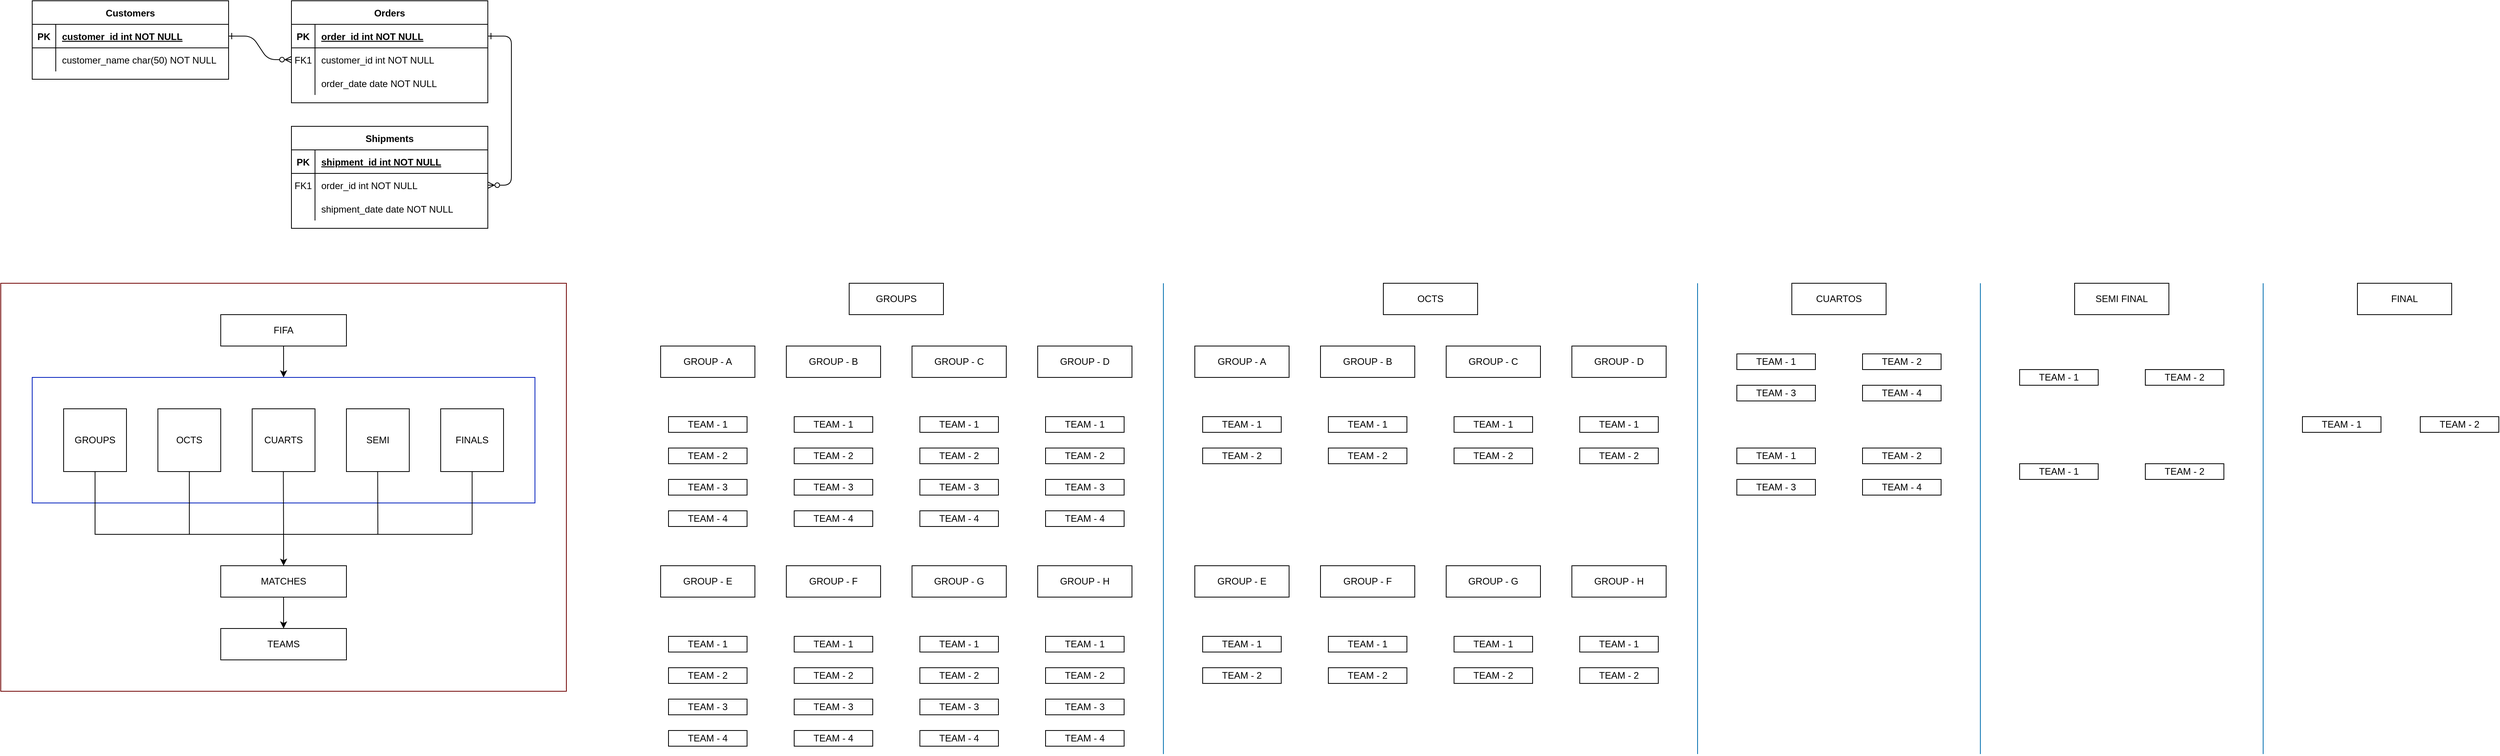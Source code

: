 <mxfile version="24.5.3" type="device">
  <diagram id="R2lEEEUBdFMjLlhIrx00" name="Page-1">
    <mxGraphModel dx="1434" dy="894" grid="1" gridSize="10" guides="1" tooltips="1" connect="1" arrows="1" fold="1" page="1" pageScale="1" pageWidth="850" pageHeight="1100" math="0" shadow="0" extFonts="Permanent Marker^https://fonts.googleapis.com/css?family=Permanent+Marker">
      <root>
        <mxCell id="0" />
        <mxCell id="1" parent="0" />
        <mxCell id="mEq1ykvfAQatLkF0cYc7-37" value="" style="rounded=0;whiteSpace=wrap;html=1;fillColor=none;fontColor=#ffffff;strokeColor=#6F0000;" parent="1" vertex="1">
          <mxGeometry x="80" y="480" width="720" height="520" as="geometry" />
        </mxCell>
        <mxCell id="C-vyLk0tnHw3VtMMgP7b-1" value="" style="edgeStyle=entityRelationEdgeStyle;endArrow=ERzeroToMany;startArrow=ERone;endFill=1;startFill=0;" parent="1" source="C-vyLk0tnHw3VtMMgP7b-24" target="C-vyLk0tnHw3VtMMgP7b-6" edge="1">
          <mxGeometry width="100" height="100" relative="1" as="geometry">
            <mxPoint x="340" y="720" as="sourcePoint" />
            <mxPoint x="440" y="620" as="targetPoint" />
          </mxGeometry>
        </mxCell>
        <mxCell id="C-vyLk0tnHw3VtMMgP7b-12" value="" style="edgeStyle=entityRelationEdgeStyle;endArrow=ERzeroToMany;startArrow=ERone;endFill=1;startFill=0;" parent="1" source="C-vyLk0tnHw3VtMMgP7b-3" target="C-vyLk0tnHw3VtMMgP7b-17" edge="1">
          <mxGeometry width="100" height="100" relative="1" as="geometry">
            <mxPoint x="400" y="180" as="sourcePoint" />
            <mxPoint x="460" y="205" as="targetPoint" />
          </mxGeometry>
        </mxCell>
        <mxCell id="C-vyLk0tnHw3VtMMgP7b-2" value="Orders" style="shape=table;startSize=30;container=1;collapsible=1;childLayout=tableLayout;fixedRows=1;rowLines=0;fontStyle=1;align=center;resizeLast=1;" parent="1" vertex="1">
          <mxGeometry x="450" y="120" width="250" height="130" as="geometry" />
        </mxCell>
        <mxCell id="C-vyLk0tnHw3VtMMgP7b-3" value="" style="shape=partialRectangle;collapsible=0;dropTarget=0;pointerEvents=0;fillColor=none;points=[[0,0.5],[1,0.5]];portConstraint=eastwest;top=0;left=0;right=0;bottom=1;" parent="C-vyLk0tnHw3VtMMgP7b-2" vertex="1">
          <mxGeometry y="30" width="250" height="30" as="geometry" />
        </mxCell>
        <mxCell id="C-vyLk0tnHw3VtMMgP7b-4" value="PK" style="shape=partialRectangle;overflow=hidden;connectable=0;fillColor=none;top=0;left=0;bottom=0;right=0;fontStyle=1;" parent="C-vyLk0tnHw3VtMMgP7b-3" vertex="1">
          <mxGeometry width="30" height="30" as="geometry" />
        </mxCell>
        <mxCell id="C-vyLk0tnHw3VtMMgP7b-5" value="order_id int NOT NULL " style="shape=partialRectangle;overflow=hidden;connectable=0;fillColor=none;top=0;left=0;bottom=0;right=0;align=left;spacingLeft=6;fontStyle=5;" parent="C-vyLk0tnHw3VtMMgP7b-3" vertex="1">
          <mxGeometry x="30" width="220" height="30" as="geometry" />
        </mxCell>
        <mxCell id="C-vyLk0tnHw3VtMMgP7b-6" value="" style="shape=partialRectangle;collapsible=0;dropTarget=0;pointerEvents=0;fillColor=none;points=[[0,0.5],[1,0.5]];portConstraint=eastwest;top=0;left=0;right=0;bottom=0;" parent="C-vyLk0tnHw3VtMMgP7b-2" vertex="1">
          <mxGeometry y="60" width="250" height="30" as="geometry" />
        </mxCell>
        <mxCell id="C-vyLk0tnHw3VtMMgP7b-7" value="FK1" style="shape=partialRectangle;overflow=hidden;connectable=0;fillColor=none;top=0;left=0;bottom=0;right=0;" parent="C-vyLk0tnHw3VtMMgP7b-6" vertex="1">
          <mxGeometry width="30" height="30" as="geometry" />
        </mxCell>
        <mxCell id="C-vyLk0tnHw3VtMMgP7b-8" value="customer_id int NOT NULL" style="shape=partialRectangle;overflow=hidden;connectable=0;fillColor=none;top=0;left=0;bottom=0;right=0;align=left;spacingLeft=6;" parent="C-vyLk0tnHw3VtMMgP7b-6" vertex="1">
          <mxGeometry x="30" width="220" height="30" as="geometry" />
        </mxCell>
        <mxCell id="C-vyLk0tnHw3VtMMgP7b-9" value="" style="shape=partialRectangle;collapsible=0;dropTarget=0;pointerEvents=0;fillColor=none;points=[[0,0.5],[1,0.5]];portConstraint=eastwest;top=0;left=0;right=0;bottom=0;" parent="C-vyLk0tnHw3VtMMgP7b-2" vertex="1">
          <mxGeometry y="90" width="250" height="30" as="geometry" />
        </mxCell>
        <mxCell id="C-vyLk0tnHw3VtMMgP7b-10" value="" style="shape=partialRectangle;overflow=hidden;connectable=0;fillColor=none;top=0;left=0;bottom=0;right=0;" parent="C-vyLk0tnHw3VtMMgP7b-9" vertex="1">
          <mxGeometry width="30" height="30" as="geometry" />
        </mxCell>
        <mxCell id="C-vyLk0tnHw3VtMMgP7b-11" value="order_date date NOT NULL" style="shape=partialRectangle;overflow=hidden;connectable=0;fillColor=none;top=0;left=0;bottom=0;right=0;align=left;spacingLeft=6;" parent="C-vyLk0tnHw3VtMMgP7b-9" vertex="1">
          <mxGeometry x="30" width="220" height="30" as="geometry" />
        </mxCell>
        <mxCell id="C-vyLk0tnHw3VtMMgP7b-13" value="Shipments" style="shape=table;startSize=30;container=1;collapsible=1;childLayout=tableLayout;fixedRows=1;rowLines=0;fontStyle=1;align=center;resizeLast=1;" parent="1" vertex="1">
          <mxGeometry x="450" y="280" width="250" height="130" as="geometry" />
        </mxCell>
        <mxCell id="C-vyLk0tnHw3VtMMgP7b-14" value="" style="shape=partialRectangle;collapsible=0;dropTarget=0;pointerEvents=0;fillColor=none;points=[[0,0.5],[1,0.5]];portConstraint=eastwest;top=0;left=0;right=0;bottom=1;" parent="C-vyLk0tnHw3VtMMgP7b-13" vertex="1">
          <mxGeometry y="30" width="250" height="30" as="geometry" />
        </mxCell>
        <mxCell id="C-vyLk0tnHw3VtMMgP7b-15" value="PK" style="shape=partialRectangle;overflow=hidden;connectable=0;fillColor=none;top=0;left=0;bottom=0;right=0;fontStyle=1;" parent="C-vyLk0tnHw3VtMMgP7b-14" vertex="1">
          <mxGeometry width="30" height="30" as="geometry" />
        </mxCell>
        <mxCell id="C-vyLk0tnHw3VtMMgP7b-16" value="shipment_id int NOT NULL " style="shape=partialRectangle;overflow=hidden;connectable=0;fillColor=none;top=0;left=0;bottom=0;right=0;align=left;spacingLeft=6;fontStyle=5;" parent="C-vyLk0tnHw3VtMMgP7b-14" vertex="1">
          <mxGeometry x="30" width="220" height="30" as="geometry" />
        </mxCell>
        <mxCell id="C-vyLk0tnHw3VtMMgP7b-17" value="" style="shape=partialRectangle;collapsible=0;dropTarget=0;pointerEvents=0;fillColor=none;points=[[0,0.5],[1,0.5]];portConstraint=eastwest;top=0;left=0;right=0;bottom=0;" parent="C-vyLk0tnHw3VtMMgP7b-13" vertex="1">
          <mxGeometry y="60" width="250" height="30" as="geometry" />
        </mxCell>
        <mxCell id="C-vyLk0tnHw3VtMMgP7b-18" value="FK1" style="shape=partialRectangle;overflow=hidden;connectable=0;fillColor=none;top=0;left=0;bottom=0;right=0;" parent="C-vyLk0tnHw3VtMMgP7b-17" vertex="1">
          <mxGeometry width="30" height="30" as="geometry" />
        </mxCell>
        <mxCell id="C-vyLk0tnHw3VtMMgP7b-19" value="order_id int NOT NULL" style="shape=partialRectangle;overflow=hidden;connectable=0;fillColor=none;top=0;left=0;bottom=0;right=0;align=left;spacingLeft=6;" parent="C-vyLk0tnHw3VtMMgP7b-17" vertex="1">
          <mxGeometry x="30" width="220" height="30" as="geometry" />
        </mxCell>
        <mxCell id="C-vyLk0tnHw3VtMMgP7b-20" value="" style="shape=partialRectangle;collapsible=0;dropTarget=0;pointerEvents=0;fillColor=none;points=[[0,0.5],[1,0.5]];portConstraint=eastwest;top=0;left=0;right=0;bottom=0;" parent="C-vyLk0tnHw3VtMMgP7b-13" vertex="1">
          <mxGeometry y="90" width="250" height="30" as="geometry" />
        </mxCell>
        <mxCell id="C-vyLk0tnHw3VtMMgP7b-21" value="" style="shape=partialRectangle;overflow=hidden;connectable=0;fillColor=none;top=0;left=0;bottom=0;right=0;" parent="C-vyLk0tnHw3VtMMgP7b-20" vertex="1">
          <mxGeometry width="30" height="30" as="geometry" />
        </mxCell>
        <mxCell id="C-vyLk0tnHw3VtMMgP7b-22" value="shipment_date date NOT NULL" style="shape=partialRectangle;overflow=hidden;connectable=0;fillColor=none;top=0;left=0;bottom=0;right=0;align=left;spacingLeft=6;" parent="C-vyLk0tnHw3VtMMgP7b-20" vertex="1">
          <mxGeometry x="30" width="220" height="30" as="geometry" />
        </mxCell>
        <mxCell id="C-vyLk0tnHw3VtMMgP7b-23" value="Customers" style="shape=table;startSize=30;container=1;collapsible=1;childLayout=tableLayout;fixedRows=1;rowLines=0;fontStyle=1;align=center;resizeLast=1;" parent="1" vertex="1">
          <mxGeometry x="120" y="120" width="250" height="100" as="geometry" />
        </mxCell>
        <mxCell id="C-vyLk0tnHw3VtMMgP7b-24" value="" style="shape=partialRectangle;collapsible=0;dropTarget=0;pointerEvents=0;fillColor=none;points=[[0,0.5],[1,0.5]];portConstraint=eastwest;top=0;left=0;right=0;bottom=1;" parent="C-vyLk0tnHw3VtMMgP7b-23" vertex="1">
          <mxGeometry y="30" width="250" height="30" as="geometry" />
        </mxCell>
        <mxCell id="C-vyLk0tnHw3VtMMgP7b-25" value="PK" style="shape=partialRectangle;overflow=hidden;connectable=0;fillColor=none;top=0;left=0;bottom=0;right=0;fontStyle=1;" parent="C-vyLk0tnHw3VtMMgP7b-24" vertex="1">
          <mxGeometry width="30" height="30" as="geometry" />
        </mxCell>
        <mxCell id="C-vyLk0tnHw3VtMMgP7b-26" value="customer_id int NOT NULL " style="shape=partialRectangle;overflow=hidden;connectable=0;fillColor=none;top=0;left=0;bottom=0;right=0;align=left;spacingLeft=6;fontStyle=5;" parent="C-vyLk0tnHw3VtMMgP7b-24" vertex="1">
          <mxGeometry x="30" width="220" height="30" as="geometry" />
        </mxCell>
        <mxCell id="C-vyLk0tnHw3VtMMgP7b-27" value="" style="shape=partialRectangle;collapsible=0;dropTarget=0;pointerEvents=0;fillColor=none;points=[[0,0.5],[1,0.5]];portConstraint=eastwest;top=0;left=0;right=0;bottom=0;" parent="C-vyLk0tnHw3VtMMgP7b-23" vertex="1">
          <mxGeometry y="60" width="250" height="30" as="geometry" />
        </mxCell>
        <mxCell id="C-vyLk0tnHw3VtMMgP7b-28" value="" style="shape=partialRectangle;overflow=hidden;connectable=0;fillColor=none;top=0;left=0;bottom=0;right=0;" parent="C-vyLk0tnHw3VtMMgP7b-27" vertex="1">
          <mxGeometry width="30" height="30" as="geometry" />
        </mxCell>
        <mxCell id="C-vyLk0tnHw3VtMMgP7b-29" value="customer_name char(50) NOT NULL" style="shape=partialRectangle;overflow=hidden;connectable=0;fillColor=none;top=0;left=0;bottom=0;right=0;align=left;spacingLeft=6;" parent="C-vyLk0tnHw3VtMMgP7b-27" vertex="1">
          <mxGeometry x="30" width="220" height="30" as="geometry" />
        </mxCell>
        <mxCell id="mEq1ykvfAQatLkF0cYc7-24" style="edgeStyle=orthogonalEdgeStyle;rounded=0;orthogonalLoop=1;jettySize=auto;html=1;exitX=0.5;exitY=1;exitDx=0;exitDy=0;entryX=0.5;entryY=0;entryDx=0;entryDy=0;" parent="1" source="mEq1ykvfAQatLkF0cYc7-1" target="mEq1ykvfAQatLkF0cYc7-2" edge="1">
          <mxGeometry relative="1" as="geometry" />
        </mxCell>
        <mxCell id="mEq1ykvfAQatLkF0cYc7-1" value="FIFA" style="rounded=0;whiteSpace=wrap;html=1;" parent="1" vertex="1">
          <mxGeometry x="360" y="520" width="160" height="40" as="geometry" />
        </mxCell>
        <mxCell id="mEq1ykvfAQatLkF0cYc7-2" value="" style="rounded=0;whiteSpace=wrap;html=1;fillColor=none;fontColor=#ffffff;strokeColor=#001DBC;" parent="1" vertex="1">
          <mxGeometry x="120" y="600" width="640" height="160" as="geometry" />
        </mxCell>
        <mxCell id="mEq1ykvfAQatLkF0cYc7-11" style="edgeStyle=orthogonalEdgeStyle;rounded=0;orthogonalLoop=1;jettySize=auto;html=1;exitX=0.5;exitY=1;exitDx=0;exitDy=0;" parent="1" source="mEq1ykvfAQatLkF0cYc7-3" edge="1">
          <mxGeometry relative="1" as="geometry">
            <mxPoint x="440" y="840" as="targetPoint" />
            <Array as="points">
              <mxPoint x="200" y="800" />
              <mxPoint x="440" y="800" />
            </Array>
          </mxGeometry>
        </mxCell>
        <mxCell id="mEq1ykvfAQatLkF0cYc7-3" value="GROUPS" style="whiteSpace=wrap;html=1;aspect=fixed;" parent="1" vertex="1">
          <mxGeometry x="160" y="640" width="80" height="80" as="geometry" />
        </mxCell>
        <mxCell id="mEq1ykvfAQatLkF0cYc7-6" value="OCTS" style="whiteSpace=wrap;html=1;aspect=fixed;" parent="1" vertex="1">
          <mxGeometry x="280" y="640" width="80" height="80" as="geometry" />
        </mxCell>
        <mxCell id="mEq1ykvfAQatLkF0cYc7-7" value="CUARTS" style="whiteSpace=wrap;html=1;aspect=fixed;" parent="1" vertex="1">
          <mxGeometry x="400" y="640" width="80" height="80" as="geometry" />
        </mxCell>
        <mxCell id="mEq1ykvfAQatLkF0cYc7-8" value="SEMI" style="whiteSpace=wrap;html=1;aspect=fixed;" parent="1" vertex="1">
          <mxGeometry x="520" y="640" width="80" height="80" as="geometry" />
        </mxCell>
        <mxCell id="mEq1ykvfAQatLkF0cYc7-9" value="FINALS" style="whiteSpace=wrap;html=1;aspect=fixed;" parent="1" vertex="1">
          <mxGeometry x="640" y="640" width="80" height="80" as="geometry" />
        </mxCell>
        <mxCell id="mEq1ykvfAQatLkF0cYc7-14" value="" style="endArrow=none;html=1;rounded=0;entryX=0.5;entryY=1;entryDx=0;entryDy=0;" parent="1" target="mEq1ykvfAQatLkF0cYc7-6" edge="1">
          <mxGeometry width="50" height="50" relative="1" as="geometry">
            <mxPoint x="320" y="800" as="sourcePoint" />
            <mxPoint x="480" y="810" as="targetPoint" />
          </mxGeometry>
        </mxCell>
        <mxCell id="mEq1ykvfAQatLkF0cYc7-16" value="" style="endArrow=none;html=1;rounded=0;entryX=0.5;entryY=1;entryDx=0;entryDy=0;" parent="1" edge="1">
          <mxGeometry width="50" height="50" relative="1" as="geometry">
            <mxPoint x="440" y="800" as="sourcePoint" />
            <mxPoint x="439.71" y="720" as="targetPoint" />
          </mxGeometry>
        </mxCell>
        <mxCell id="mEq1ykvfAQatLkF0cYc7-17" value="" style="endArrow=none;html=1;rounded=0;entryX=0.5;entryY=1;entryDx=0;entryDy=0;" parent="1" edge="1">
          <mxGeometry width="50" height="50" relative="1" as="geometry">
            <mxPoint x="560.05" y="800" as="sourcePoint" />
            <mxPoint x="559.76" y="720" as="targetPoint" />
          </mxGeometry>
        </mxCell>
        <mxCell id="mEq1ykvfAQatLkF0cYc7-21" value="" style="endArrow=none;html=1;rounded=0;" parent="1" edge="1">
          <mxGeometry width="50" height="50" relative="1" as="geometry">
            <mxPoint x="440" y="800" as="sourcePoint" />
            <mxPoint x="560" y="800" as="targetPoint" />
          </mxGeometry>
        </mxCell>
        <mxCell id="mEq1ykvfAQatLkF0cYc7-22" value="" style="endArrow=none;html=1;rounded=0;entryX=0.5;entryY=1;entryDx=0;entryDy=0;" parent="1" target="mEq1ykvfAQatLkF0cYc7-9" edge="1">
          <mxGeometry width="50" height="50" relative="1" as="geometry">
            <mxPoint x="680" y="800" as="sourcePoint" />
            <mxPoint x="560" y="770" as="targetPoint" />
          </mxGeometry>
        </mxCell>
        <mxCell id="mEq1ykvfAQatLkF0cYc7-23" value="" style="endArrow=none;html=1;rounded=0;" parent="1" edge="1">
          <mxGeometry width="50" height="50" relative="1" as="geometry">
            <mxPoint x="560" y="800" as="sourcePoint" />
            <mxPoint x="680" y="800" as="targetPoint" />
          </mxGeometry>
        </mxCell>
        <mxCell id="mEq1ykvfAQatLkF0cYc7-25" value="TEAMS" style="rounded=0;whiteSpace=wrap;html=1;" parent="1" vertex="1">
          <mxGeometry x="360" y="920" width="160" height="40" as="geometry" />
        </mxCell>
        <mxCell id="mEq1ykvfAQatLkF0cYc7-28" style="edgeStyle=orthogonalEdgeStyle;rounded=0;orthogonalLoop=1;jettySize=auto;html=1;exitX=0.5;exitY=1;exitDx=0;exitDy=0;entryX=0.5;entryY=0;entryDx=0;entryDy=0;" parent="1" source="mEq1ykvfAQatLkF0cYc7-27" target="mEq1ykvfAQatLkF0cYc7-25" edge="1">
          <mxGeometry relative="1" as="geometry" />
        </mxCell>
        <mxCell id="mEq1ykvfAQatLkF0cYc7-27" value="MATCHES" style="rounded=0;whiteSpace=wrap;html=1;" parent="1" vertex="1">
          <mxGeometry x="360" y="840" width="160" height="40" as="geometry" />
        </mxCell>
        <mxCell id="mEq1ykvfAQatLkF0cYc7-39" value="GROUPS" style="rounded=0;whiteSpace=wrap;html=1;" parent="1" vertex="1">
          <mxGeometry x="1160" y="480" width="120" height="40" as="geometry" />
        </mxCell>
        <mxCell id="mEq1ykvfAQatLkF0cYc7-40" value="GROUP - A&lt;span style=&quot;color: rgba(0, 0, 0, 0); font-family: monospace; font-size: 0px; text-align: start; text-wrap: nowrap;&quot;&gt;%3CmxGraphModel%3E%3Croot%3E%3CmxCell%20id%3D%220%22%2F%3E%3CmxCell%20id%3D%221%22%20parent%3D%220%22%2F%3E%3CmxCell%20id%3D%222%22%20value%3D%22PLAYERS%22%20style%3D%22rounded%3D0%3BwhiteSpace%3Dwrap%3Bhtml%3D1%3B%22%20vertex%3D%221%22%20parent%3D%221%22%3E%3CmxGeometry%20x%3D%22120%22%20y%3D%221040%22%20width%3D%22160%22%20height%3D%2240%22%20as%3D%22geometry%22%2F%3E%3C%2FmxCell%3E%3C%2Froot%3E%3C%2FmxGraphModel%3E&lt;/span&gt;" style="rounded=0;whiteSpace=wrap;html=1;" parent="1" vertex="1">
          <mxGeometry x="920" y="560" width="120" height="40" as="geometry" />
        </mxCell>
        <mxCell id="mEq1ykvfAQatLkF0cYc7-41" value="GROUP - B&lt;span style=&quot;color: rgba(0, 0, 0, 0); font-family: monospace; font-size: 0px; text-align: start; text-wrap: nowrap;&quot;&gt;%3CmxGraphModel%3E%3Croot%3E%3CmxCell%20id%3D%220%22%2F%3E%3CmxCell%20id%3D%221%22%20parent%3D%220%22%2F%3E%3CmxCell%20id%3D%222%22%20value%3D%22PLAYERS%22%20style%3D%22rounded%3D0%3BwhiteSpace%3Dwrap%3Bhtml%3D1%3B%22%20vertex%3D%221%22%20parent%3D%221%22%3E%3CmxGeometry%20x%3D%22120%22%20y%3D%221040%22%20width%3D%22160%22%20height%3D%2240%22%20as%3D%22geometry%22%2F%3E%3C%2FmxCell%3E%3C%2Froot%3E%3C%2FmxGraphModel%3E&lt;/span&gt;" style="rounded=0;whiteSpace=wrap;html=1;" parent="1" vertex="1">
          <mxGeometry x="1080" y="560" width="120" height="40" as="geometry" />
        </mxCell>
        <mxCell id="mEq1ykvfAQatLkF0cYc7-42" value="GROUP - C&lt;span style=&quot;color: rgba(0, 0, 0, 0); font-family: monospace; font-size: 0px; text-align: start; text-wrap: nowrap;&quot;&gt;%3CmxGraphModel%3E%3Croot%3E%3CmxCell%20id%3D%220%22%2F%3E%3CmxCell%20id%3D%221%22%20parent%3D%220%22%2F%3E%3CmxCell%20id%3D%222%22%20value%3D%22PLAYERS%22%20style%3D%22rounded%3D0%3BwhiteSpace%3Dwrap%3Bhtml%3D1%3B%22%20vertex%3D%221%22%20parent%3D%221%22%3E%3CmxGeometry%20x%3D%22120%22%20y%3D%221040%22%20width%3D%22160%22%20height%3D%2240%22%20as%3D%22geometry%22%2F%3E%3C%2FmxCell%3E%3C%2Froot%3E%3C%2FmxGraphModel%3E&lt;/span&gt;" style="rounded=0;whiteSpace=wrap;html=1;" parent="1" vertex="1">
          <mxGeometry x="1240" y="560" width="120" height="40" as="geometry" />
        </mxCell>
        <mxCell id="mEq1ykvfAQatLkF0cYc7-43" value="GROUP - D&lt;span style=&quot;color: rgba(0, 0, 0, 0); font-family: monospace; font-size: 0px; text-align: start; text-wrap: nowrap;&quot;&gt;%3CmxGraphModel%3E%3Croot%3E%3CmxCell%20id%3D%220%22%2F%3E%3CmxCell%20id%3D%221%22%20parent%3D%220%22%2F%3E%3CmxCell%20id%3D%222%22%20value%3D%22PLAYERS%22%20style%3D%22rounded%3D0%3BwhiteSpace%3Dwrap%3Bhtml%3D1%3B%22%20vertex%3D%221%22%20parent%3D%221%22%3E%3CmxGeometry%20x%3D%22120%22%20y%3D%221040%22%20width%3D%22160%22%20height%3D%2240%22%20as%3D%22geometry%22%2F%3E%3C%2FmxCell%3E%3C%2Froot%3E%3C%2FmxGraphModel%3E&lt;/span&gt;" style="rounded=0;whiteSpace=wrap;html=1;" parent="1" vertex="1">
          <mxGeometry x="1400" y="560" width="120" height="40" as="geometry" />
        </mxCell>
        <mxCell id="mEq1ykvfAQatLkF0cYc7-44" value="GROUP - E&lt;span style=&quot;color: rgba(0, 0, 0, 0); font-family: monospace; font-size: 0px; text-align: start; text-wrap: nowrap;&quot;&gt;%3CmxGraphModel%3E%3Croot%3E%3CmxCell%20id%3D%220%22%2F%3E%3CmxCell%20id%3D%221%22%20parent%3D%220%22%2F%3E%3CmxCell%20id%3D%222%22%20value%3D%22PLAYERS%22%20style%3D%22rounded%3D0%3BwhiteSpace%3Dwrap%3Bhtml%3D1%3B%22%20vertex%3D%221%22%20parent%3D%221%22%3E%3CmxGeometry%20x%3D%22120%22%20y%3D%221040%22%20width%3D%22160%22%20height%3D%2240%22%20as%3D%22geometry%22%2F%3E%3C%2FmxCell%3E%3C%2Froot%3E%3C%2FmxGraphModel%3E&lt;/span&gt;" style="rounded=0;whiteSpace=wrap;html=1;" parent="1" vertex="1">
          <mxGeometry x="920" y="840" width="120" height="40" as="geometry" />
        </mxCell>
        <mxCell id="mEq1ykvfAQatLkF0cYc7-45" value="GROUP - F&lt;span style=&quot;color: rgba(0, 0, 0, 0); font-family: monospace; font-size: 0px; text-align: start; text-wrap: nowrap;&quot;&gt;%3CmxGraphModel%3E%3Croot%3E%3CmxCell%20id%3D%220%22%2F%3E%3CmxCell%20id%3D%221%22%20parent%3D%220%22%2F%3E%3CmxCell%20id%3D%222%22%20value%3D%22PLAYERS%22%20style%3D%22rounded%3D0%3BwhiteSpace%3Dwrap%3Bhtml%3D1%3B%22%20vertex%3D%221%22%20parent%3D%221%22%3E%3CmxGeometry%20x%3D%22120%22%20y%3D%221040%22%20width%3D%22160%22%20height%3D%2240%22%20as%3D%22geometry%22%2F%3E%3C%2FmxCell%3E%3C%2Froot%3E%3C%2FmxGraphModel%3E&lt;/span&gt;" style="rounded=0;whiteSpace=wrap;html=1;" parent="1" vertex="1">
          <mxGeometry x="1080" y="840" width="120" height="40" as="geometry" />
        </mxCell>
        <mxCell id="mEq1ykvfAQatLkF0cYc7-46" value="GROUP - G&lt;span style=&quot;color: rgba(0, 0, 0, 0); font-family: monospace; font-size: 0px; text-align: start; text-wrap: nowrap;&quot;&gt;%3CmxGraphModel%3E%3Croot%3E%3CmxCell%20id%3D%220%22%2F%3E%3CmxCell%20id%3D%221%22%20parent%3D%220%22%2F%3E%3CmxCell%20id%3D%222%22%20value%3D%22PLAYERS%22%20style%3D%22rounded%3D0%3BwhiteSpace%3Dwrap%3Bhtml%3D1%3B%22%20vertex%3D%221%22%20parent%3D%221%22%3E%3CmxGeometry%20x%3D%22120%22%20y%3D%221040%22%20width%3D%22160%22%20height%3D%2240%22%20as%3D%22geometry%22%2F%3E%3C%2FmxCell%3E%3C%2Froot%3E%3C%2FmxGraphModel%3E&lt;/span&gt;" style="rounded=0;whiteSpace=wrap;html=1;" parent="1" vertex="1">
          <mxGeometry x="1240" y="840" width="120" height="40" as="geometry" />
        </mxCell>
        <mxCell id="mEq1ykvfAQatLkF0cYc7-47" value="GROUP - H&lt;span style=&quot;color: rgba(0, 0, 0, 0); font-family: monospace; font-size: 0px; text-align: start; text-wrap: nowrap;&quot;&gt;%3CmxGraphModel%3E%3Croot%3E%3CmxCell%20id%3D%220%22%2F%3E%3CmxCell%20id%3D%221%22%20parent%3D%220%22%2F%3E%3CmxCell%20id%3D%222%22%20value%3D%22PLAYERS%22%20style%3D%22rounded%3D0%3BwhiteSpace%3Dwrap%3Bhtml%3D1%3B%22%20vertex%3D%221%22%20parent%3D%221%22%3E%3CmxGeometry%20x%3D%22120%22%20y%3D%221040%22%20width%3D%22160%22%20height%3D%2240%22%20as%3D%22geometry%22%2F%3E%3C%2FmxCell%3E%3C%2Froot%3E%3C%2FmxGraphModel%3E&lt;/span&gt;" style="rounded=0;whiteSpace=wrap;html=1;" parent="1" vertex="1">
          <mxGeometry x="1400" y="840" width="120" height="40" as="geometry" />
        </mxCell>
        <mxCell id="mEq1ykvfAQatLkF0cYc7-48" value="TEAM - 1" style="rounded=0;whiteSpace=wrap;html=1;" parent="1" vertex="1">
          <mxGeometry x="930" y="650" width="100" height="20" as="geometry" />
        </mxCell>
        <mxCell id="mEq1ykvfAQatLkF0cYc7-49" value="TEAM - 2" style="rounded=0;whiteSpace=wrap;html=1;" parent="1" vertex="1">
          <mxGeometry x="930" y="690" width="100" height="20" as="geometry" />
        </mxCell>
        <mxCell id="mEq1ykvfAQatLkF0cYc7-50" value="TEAM - 3" style="rounded=0;whiteSpace=wrap;html=1;" parent="1" vertex="1">
          <mxGeometry x="930" y="730" width="100" height="20" as="geometry" />
        </mxCell>
        <mxCell id="mEq1ykvfAQatLkF0cYc7-51" value="TEAM - 4" style="rounded=0;whiteSpace=wrap;html=1;" parent="1" vertex="1">
          <mxGeometry x="930" y="770" width="100" height="20" as="geometry" />
        </mxCell>
        <mxCell id="mEq1ykvfAQatLkF0cYc7-53" value="TEAM - 1" style="rounded=0;whiteSpace=wrap;html=1;" parent="1" vertex="1">
          <mxGeometry x="1090" y="650" width="100" height="20" as="geometry" />
        </mxCell>
        <mxCell id="mEq1ykvfAQatLkF0cYc7-54" value="TEAM - 2" style="rounded=0;whiteSpace=wrap;html=1;" parent="1" vertex="1">
          <mxGeometry x="1090" y="690" width="100" height="20" as="geometry" />
        </mxCell>
        <mxCell id="mEq1ykvfAQatLkF0cYc7-55" value="TEAM - 3" style="rounded=0;whiteSpace=wrap;html=1;" parent="1" vertex="1">
          <mxGeometry x="1090" y="730" width="100" height="20" as="geometry" />
        </mxCell>
        <mxCell id="mEq1ykvfAQatLkF0cYc7-56" value="TEAM - 4" style="rounded=0;whiteSpace=wrap;html=1;" parent="1" vertex="1">
          <mxGeometry x="1090" y="770" width="100" height="20" as="geometry" />
        </mxCell>
        <mxCell id="mEq1ykvfAQatLkF0cYc7-61" value="TEAM - 1" style="rounded=0;whiteSpace=wrap;html=1;" parent="1" vertex="1">
          <mxGeometry x="1250" y="650" width="100" height="20" as="geometry" />
        </mxCell>
        <mxCell id="mEq1ykvfAQatLkF0cYc7-62" value="TEAM - 2" style="rounded=0;whiteSpace=wrap;html=1;" parent="1" vertex="1">
          <mxGeometry x="1250" y="690" width="100" height="20" as="geometry" />
        </mxCell>
        <mxCell id="mEq1ykvfAQatLkF0cYc7-63" value="TEAM - 3" style="rounded=0;whiteSpace=wrap;html=1;" parent="1" vertex="1">
          <mxGeometry x="1250" y="730" width="100" height="20" as="geometry" />
        </mxCell>
        <mxCell id="mEq1ykvfAQatLkF0cYc7-64" value="TEAM - 4" style="rounded=0;whiteSpace=wrap;html=1;" parent="1" vertex="1">
          <mxGeometry x="1250" y="770" width="100" height="20" as="geometry" />
        </mxCell>
        <mxCell id="mEq1ykvfAQatLkF0cYc7-65" value="TEAM - 1" style="rounded=0;whiteSpace=wrap;html=1;" parent="1" vertex="1">
          <mxGeometry x="1410" y="650" width="100" height="20" as="geometry" />
        </mxCell>
        <mxCell id="mEq1ykvfAQatLkF0cYc7-66" value="TEAM - 2" style="rounded=0;whiteSpace=wrap;html=1;" parent="1" vertex="1">
          <mxGeometry x="1410" y="690" width="100" height="20" as="geometry" />
        </mxCell>
        <mxCell id="mEq1ykvfAQatLkF0cYc7-67" value="TEAM - 3" style="rounded=0;whiteSpace=wrap;html=1;" parent="1" vertex="1">
          <mxGeometry x="1410" y="730" width="100" height="20" as="geometry" />
        </mxCell>
        <mxCell id="mEq1ykvfAQatLkF0cYc7-68" value="TEAM - 4" style="rounded=0;whiteSpace=wrap;html=1;" parent="1" vertex="1">
          <mxGeometry x="1410" y="770" width="100" height="20" as="geometry" />
        </mxCell>
        <mxCell id="mEq1ykvfAQatLkF0cYc7-69" value="TEAM - 1" style="rounded=0;whiteSpace=wrap;html=1;" parent="1" vertex="1">
          <mxGeometry x="930" y="930" width="100" height="20" as="geometry" />
        </mxCell>
        <mxCell id="mEq1ykvfAQatLkF0cYc7-70" value="TEAM - 2" style="rounded=0;whiteSpace=wrap;html=1;" parent="1" vertex="1">
          <mxGeometry x="930" y="970" width="100" height="20" as="geometry" />
        </mxCell>
        <mxCell id="mEq1ykvfAQatLkF0cYc7-71" value="TEAM - 3" style="rounded=0;whiteSpace=wrap;html=1;" parent="1" vertex="1">
          <mxGeometry x="930" y="1010" width="100" height="20" as="geometry" />
        </mxCell>
        <mxCell id="mEq1ykvfAQatLkF0cYc7-72" value="TEAM - 4" style="rounded=0;whiteSpace=wrap;html=1;" parent="1" vertex="1">
          <mxGeometry x="930" y="1050" width="100" height="20" as="geometry" />
        </mxCell>
        <mxCell id="mEq1ykvfAQatLkF0cYc7-73" value="TEAM - 1" style="rounded=0;whiteSpace=wrap;html=1;" parent="1" vertex="1">
          <mxGeometry x="1090" y="930" width="100" height="20" as="geometry" />
        </mxCell>
        <mxCell id="mEq1ykvfAQatLkF0cYc7-74" value="TEAM - 2" style="rounded=0;whiteSpace=wrap;html=1;" parent="1" vertex="1">
          <mxGeometry x="1090" y="970" width="100" height="20" as="geometry" />
        </mxCell>
        <mxCell id="mEq1ykvfAQatLkF0cYc7-75" value="TEAM - 3" style="rounded=0;whiteSpace=wrap;html=1;" parent="1" vertex="1">
          <mxGeometry x="1090" y="1010" width="100" height="20" as="geometry" />
        </mxCell>
        <mxCell id="mEq1ykvfAQatLkF0cYc7-76" value="TEAM - 4" style="rounded=0;whiteSpace=wrap;html=1;" parent="1" vertex="1">
          <mxGeometry x="1090" y="1050" width="100" height="20" as="geometry" />
        </mxCell>
        <mxCell id="mEq1ykvfAQatLkF0cYc7-77" value="TEAM - 1" style="rounded=0;whiteSpace=wrap;html=1;" parent="1" vertex="1">
          <mxGeometry x="1250" y="930" width="100" height="20" as="geometry" />
        </mxCell>
        <mxCell id="mEq1ykvfAQatLkF0cYc7-78" value="TEAM - 2" style="rounded=0;whiteSpace=wrap;html=1;" parent="1" vertex="1">
          <mxGeometry x="1250" y="970" width="100" height="20" as="geometry" />
        </mxCell>
        <mxCell id="mEq1ykvfAQatLkF0cYc7-79" value="TEAM - 3" style="rounded=0;whiteSpace=wrap;html=1;" parent="1" vertex="1">
          <mxGeometry x="1250" y="1010" width="100" height="20" as="geometry" />
        </mxCell>
        <mxCell id="mEq1ykvfAQatLkF0cYc7-80" value="TEAM - 4" style="rounded=0;whiteSpace=wrap;html=1;" parent="1" vertex="1">
          <mxGeometry x="1250" y="1050" width="100" height="20" as="geometry" />
        </mxCell>
        <mxCell id="mEq1ykvfAQatLkF0cYc7-81" value="TEAM - 1" style="rounded=0;whiteSpace=wrap;html=1;" parent="1" vertex="1">
          <mxGeometry x="1410" y="930" width="100" height="20" as="geometry" />
        </mxCell>
        <mxCell id="mEq1ykvfAQatLkF0cYc7-82" value="TEAM - 2" style="rounded=0;whiteSpace=wrap;html=1;" parent="1" vertex="1">
          <mxGeometry x="1410" y="970" width="100" height="20" as="geometry" />
        </mxCell>
        <mxCell id="mEq1ykvfAQatLkF0cYc7-83" value="TEAM - 3" style="rounded=0;whiteSpace=wrap;html=1;" parent="1" vertex="1">
          <mxGeometry x="1410" y="1010" width="100" height="20" as="geometry" />
        </mxCell>
        <mxCell id="mEq1ykvfAQatLkF0cYc7-84" value="TEAM - 4" style="rounded=0;whiteSpace=wrap;html=1;" parent="1" vertex="1">
          <mxGeometry x="1410" y="1050" width="100" height="20" as="geometry" />
        </mxCell>
        <mxCell id="-_doIOQ8EzzUwo_0I9Q0-1" value="OCTS" style="rounded=0;whiteSpace=wrap;html=1;" parent="1" vertex="1">
          <mxGeometry x="1840" y="480" width="120" height="40" as="geometry" />
        </mxCell>
        <mxCell id="-_doIOQ8EzzUwo_0I9Q0-2" value="GROUP - A&lt;span style=&quot;color: rgba(0, 0, 0, 0); font-family: monospace; font-size: 0px; text-align: start; text-wrap: nowrap;&quot;&gt;%3CmxGraphModel%3E%3Croot%3E%3CmxCell%20id%3D%220%22%2F%3E%3CmxCell%20id%3D%221%22%20parent%3D%220%22%2F%3E%3CmxCell%20id%3D%222%22%20value%3D%22PLAYERS%22%20style%3D%22rounded%3D0%3BwhiteSpace%3Dwrap%3Bhtml%3D1%3B%22%20vertex%3D%221%22%20parent%3D%221%22%3E%3CmxGeometry%20x%3D%22120%22%20y%3D%221040%22%20width%3D%22160%22%20height%3D%2240%22%20as%3D%22geometry%22%2F%3E%3C%2FmxCell%3E%3C%2Froot%3E%3C%2FmxGraphModel%3E&lt;/span&gt;" style="rounded=0;whiteSpace=wrap;html=1;" parent="1" vertex="1">
          <mxGeometry x="1600" y="560" width="120" height="40" as="geometry" />
        </mxCell>
        <mxCell id="-_doIOQ8EzzUwo_0I9Q0-3" value="GROUP - B&lt;span style=&quot;color: rgba(0, 0, 0, 0); font-family: monospace; font-size: 0px; text-align: start; text-wrap: nowrap;&quot;&gt;%3CmxGraphModel%3E%3Croot%3E%3CmxCell%20id%3D%220%22%2F%3E%3CmxCell%20id%3D%221%22%20parent%3D%220%22%2F%3E%3CmxCell%20id%3D%222%22%20value%3D%22PLAYERS%22%20style%3D%22rounded%3D0%3BwhiteSpace%3Dwrap%3Bhtml%3D1%3B%22%20vertex%3D%221%22%20parent%3D%221%22%3E%3CmxGeometry%20x%3D%22120%22%20y%3D%221040%22%20width%3D%22160%22%20height%3D%2240%22%20as%3D%22geometry%22%2F%3E%3C%2FmxCell%3E%3C%2Froot%3E%3C%2FmxGraphModel%3E&lt;/span&gt;" style="rounded=0;whiteSpace=wrap;html=1;" parent="1" vertex="1">
          <mxGeometry x="1760" y="560" width="120" height="40" as="geometry" />
        </mxCell>
        <mxCell id="-_doIOQ8EzzUwo_0I9Q0-4" value="GROUP - C&lt;span style=&quot;color: rgba(0, 0, 0, 0); font-family: monospace; font-size: 0px; text-align: start; text-wrap: nowrap;&quot;&gt;%3CmxGraphModel%3E%3Croot%3E%3CmxCell%20id%3D%220%22%2F%3E%3CmxCell%20id%3D%221%22%20parent%3D%220%22%2F%3E%3CmxCell%20id%3D%222%22%20value%3D%22PLAYERS%22%20style%3D%22rounded%3D0%3BwhiteSpace%3Dwrap%3Bhtml%3D1%3B%22%20vertex%3D%221%22%20parent%3D%221%22%3E%3CmxGeometry%20x%3D%22120%22%20y%3D%221040%22%20width%3D%22160%22%20height%3D%2240%22%20as%3D%22geometry%22%2F%3E%3C%2FmxCell%3E%3C%2Froot%3E%3C%2FmxGraphModel%3E&lt;/span&gt;" style="rounded=0;whiteSpace=wrap;html=1;" parent="1" vertex="1">
          <mxGeometry x="1920" y="560" width="120" height="40" as="geometry" />
        </mxCell>
        <mxCell id="-_doIOQ8EzzUwo_0I9Q0-5" value="GROUP - D&lt;span style=&quot;color: rgba(0, 0, 0, 0); font-family: monospace; font-size: 0px; text-align: start; text-wrap: nowrap;&quot;&gt;%3CmxGraphModel%3E%3Croot%3E%3CmxCell%20id%3D%220%22%2F%3E%3CmxCell%20id%3D%221%22%20parent%3D%220%22%2F%3E%3CmxCell%20id%3D%222%22%20value%3D%22PLAYERS%22%20style%3D%22rounded%3D0%3BwhiteSpace%3Dwrap%3Bhtml%3D1%3B%22%20vertex%3D%221%22%20parent%3D%221%22%3E%3CmxGeometry%20x%3D%22120%22%20y%3D%221040%22%20width%3D%22160%22%20height%3D%2240%22%20as%3D%22geometry%22%2F%3E%3C%2FmxCell%3E%3C%2Froot%3E%3C%2FmxGraphModel%3E&lt;/span&gt;" style="rounded=0;whiteSpace=wrap;html=1;" parent="1" vertex="1">
          <mxGeometry x="2080" y="560" width="120" height="40" as="geometry" />
        </mxCell>
        <mxCell id="-_doIOQ8EzzUwo_0I9Q0-6" value="GROUP - E&lt;span style=&quot;color: rgba(0, 0, 0, 0); font-family: monospace; font-size: 0px; text-align: start; text-wrap: nowrap;&quot;&gt;%3CmxGraphModel%3E%3Croot%3E%3CmxCell%20id%3D%220%22%2F%3E%3CmxCell%20id%3D%221%22%20parent%3D%220%22%2F%3E%3CmxCell%20id%3D%222%22%20value%3D%22PLAYERS%22%20style%3D%22rounded%3D0%3BwhiteSpace%3Dwrap%3Bhtml%3D1%3B%22%20vertex%3D%221%22%20parent%3D%221%22%3E%3CmxGeometry%20x%3D%22120%22%20y%3D%221040%22%20width%3D%22160%22%20height%3D%2240%22%20as%3D%22geometry%22%2F%3E%3C%2FmxCell%3E%3C%2Froot%3E%3C%2FmxGraphModel%3E&lt;/span&gt;" style="rounded=0;whiteSpace=wrap;html=1;" parent="1" vertex="1">
          <mxGeometry x="1600" y="840" width="120" height="40" as="geometry" />
        </mxCell>
        <mxCell id="-_doIOQ8EzzUwo_0I9Q0-7" value="GROUP - F&lt;span style=&quot;color: rgba(0, 0, 0, 0); font-family: monospace; font-size: 0px; text-align: start; text-wrap: nowrap;&quot;&gt;%3CmxGraphModel%3E%3Croot%3E%3CmxCell%20id%3D%220%22%2F%3E%3CmxCell%20id%3D%221%22%20parent%3D%220%22%2F%3E%3CmxCell%20id%3D%222%22%20value%3D%22PLAYERS%22%20style%3D%22rounded%3D0%3BwhiteSpace%3Dwrap%3Bhtml%3D1%3B%22%20vertex%3D%221%22%20parent%3D%221%22%3E%3CmxGeometry%20x%3D%22120%22%20y%3D%221040%22%20width%3D%22160%22%20height%3D%2240%22%20as%3D%22geometry%22%2F%3E%3C%2FmxCell%3E%3C%2Froot%3E%3C%2FmxGraphModel%3E&lt;/span&gt;" style="rounded=0;whiteSpace=wrap;html=1;" parent="1" vertex="1">
          <mxGeometry x="1760" y="840" width="120" height="40" as="geometry" />
        </mxCell>
        <mxCell id="-_doIOQ8EzzUwo_0I9Q0-8" value="GROUP - G&lt;span style=&quot;color: rgba(0, 0, 0, 0); font-family: monospace; font-size: 0px; text-align: start; text-wrap: nowrap;&quot;&gt;%3CmxGraphModel%3E%3Croot%3E%3CmxCell%20id%3D%220%22%2F%3E%3CmxCell%20id%3D%221%22%20parent%3D%220%22%2F%3E%3CmxCell%20id%3D%222%22%20value%3D%22PLAYERS%22%20style%3D%22rounded%3D0%3BwhiteSpace%3Dwrap%3Bhtml%3D1%3B%22%20vertex%3D%221%22%20parent%3D%221%22%3E%3CmxGeometry%20x%3D%22120%22%20y%3D%221040%22%20width%3D%22160%22%20height%3D%2240%22%20as%3D%22geometry%22%2F%3E%3C%2FmxCell%3E%3C%2Froot%3E%3C%2FmxGraphModel%3E&lt;/span&gt;" style="rounded=0;whiteSpace=wrap;html=1;" parent="1" vertex="1">
          <mxGeometry x="1920" y="840" width="120" height="40" as="geometry" />
        </mxCell>
        <mxCell id="-_doIOQ8EzzUwo_0I9Q0-9" value="GROUP - H&lt;span style=&quot;color: rgba(0, 0, 0, 0); font-family: monospace; font-size: 0px; text-align: start; text-wrap: nowrap;&quot;&gt;%3CmxGraphModel%3E%3Croot%3E%3CmxCell%20id%3D%220%22%2F%3E%3CmxCell%20id%3D%221%22%20parent%3D%220%22%2F%3E%3CmxCell%20id%3D%222%22%20value%3D%22PLAYERS%22%20style%3D%22rounded%3D0%3BwhiteSpace%3Dwrap%3Bhtml%3D1%3B%22%20vertex%3D%221%22%20parent%3D%221%22%3E%3CmxGeometry%20x%3D%22120%22%20y%3D%221040%22%20width%3D%22160%22%20height%3D%2240%22%20as%3D%22geometry%22%2F%3E%3C%2FmxCell%3E%3C%2Froot%3E%3C%2FmxGraphModel%3E&lt;/span&gt;" style="rounded=0;whiteSpace=wrap;html=1;" parent="1" vertex="1">
          <mxGeometry x="2080" y="840" width="120" height="40" as="geometry" />
        </mxCell>
        <mxCell id="-_doIOQ8EzzUwo_0I9Q0-10" value="TEAM - 1" style="rounded=0;whiteSpace=wrap;html=1;" parent="1" vertex="1">
          <mxGeometry x="1610" y="650" width="100" height="20" as="geometry" />
        </mxCell>
        <mxCell id="-_doIOQ8EzzUwo_0I9Q0-11" value="TEAM - 2" style="rounded=0;whiteSpace=wrap;html=1;" parent="1" vertex="1">
          <mxGeometry x="1610" y="690" width="100" height="20" as="geometry" />
        </mxCell>
        <mxCell id="-_doIOQ8EzzUwo_0I9Q0-14" value="TEAM - 1" style="rounded=0;whiteSpace=wrap;html=1;" parent="1" vertex="1">
          <mxGeometry x="1770" y="650" width="100" height="20" as="geometry" />
        </mxCell>
        <mxCell id="-_doIOQ8EzzUwo_0I9Q0-15" value="TEAM - 2" style="rounded=0;whiteSpace=wrap;html=1;" parent="1" vertex="1">
          <mxGeometry x="1770" y="690" width="100" height="20" as="geometry" />
        </mxCell>
        <mxCell id="-_doIOQ8EzzUwo_0I9Q0-18" value="TEAM - 1" style="rounded=0;whiteSpace=wrap;html=1;" parent="1" vertex="1">
          <mxGeometry x="1930" y="650" width="100" height="20" as="geometry" />
        </mxCell>
        <mxCell id="-_doIOQ8EzzUwo_0I9Q0-19" value="TEAM - 2" style="rounded=0;whiteSpace=wrap;html=1;" parent="1" vertex="1">
          <mxGeometry x="1930" y="690" width="100" height="20" as="geometry" />
        </mxCell>
        <mxCell id="-_doIOQ8EzzUwo_0I9Q0-22" value="TEAM - 1" style="rounded=0;whiteSpace=wrap;html=1;" parent="1" vertex="1">
          <mxGeometry x="2090" y="650" width="100" height="20" as="geometry" />
        </mxCell>
        <mxCell id="-_doIOQ8EzzUwo_0I9Q0-23" value="TEAM - 2" style="rounded=0;whiteSpace=wrap;html=1;" parent="1" vertex="1">
          <mxGeometry x="2090" y="690" width="100" height="20" as="geometry" />
        </mxCell>
        <mxCell id="-_doIOQ8EzzUwo_0I9Q0-26" value="TEAM - 1" style="rounded=0;whiteSpace=wrap;html=1;" parent="1" vertex="1">
          <mxGeometry x="1610" y="930" width="100" height="20" as="geometry" />
        </mxCell>
        <mxCell id="-_doIOQ8EzzUwo_0I9Q0-27" value="TEAM - 2" style="rounded=0;whiteSpace=wrap;html=1;" parent="1" vertex="1">
          <mxGeometry x="1610" y="970" width="100" height="20" as="geometry" />
        </mxCell>
        <mxCell id="-_doIOQ8EzzUwo_0I9Q0-30" value="TEAM - 1" style="rounded=0;whiteSpace=wrap;html=1;" parent="1" vertex="1">
          <mxGeometry x="1770" y="930" width="100" height="20" as="geometry" />
        </mxCell>
        <mxCell id="-_doIOQ8EzzUwo_0I9Q0-31" value="TEAM - 2" style="rounded=0;whiteSpace=wrap;html=1;" parent="1" vertex="1">
          <mxGeometry x="1770" y="970" width="100" height="20" as="geometry" />
        </mxCell>
        <mxCell id="-_doIOQ8EzzUwo_0I9Q0-34" value="TEAM - 1" style="rounded=0;whiteSpace=wrap;html=1;" parent="1" vertex="1">
          <mxGeometry x="1930" y="930" width="100" height="20" as="geometry" />
        </mxCell>
        <mxCell id="-_doIOQ8EzzUwo_0I9Q0-35" value="TEAM - 2" style="rounded=0;whiteSpace=wrap;html=1;" parent="1" vertex="1">
          <mxGeometry x="1930" y="970" width="100" height="20" as="geometry" />
        </mxCell>
        <mxCell id="-_doIOQ8EzzUwo_0I9Q0-38" value="TEAM - 1" style="rounded=0;whiteSpace=wrap;html=1;" parent="1" vertex="1">
          <mxGeometry x="2090" y="930" width="100" height="20" as="geometry" />
        </mxCell>
        <mxCell id="-_doIOQ8EzzUwo_0I9Q0-39" value="TEAM - 2" style="rounded=0;whiteSpace=wrap;html=1;" parent="1" vertex="1">
          <mxGeometry x="2090" y="970" width="100" height="20" as="geometry" />
        </mxCell>
        <mxCell id="-_doIOQ8EzzUwo_0I9Q0-42" value="" style="endArrow=none;html=1;rounded=0;fontSize=12;startSize=8;endSize=8;curved=1;fillColor=#1ba1e2;strokeColor=#006EAF;" parent="1" edge="1">
          <mxGeometry width="50" height="50" relative="1" as="geometry">
            <mxPoint x="1560" y="1080" as="sourcePoint" />
            <mxPoint x="1560" y="480" as="targetPoint" />
          </mxGeometry>
        </mxCell>
        <mxCell id="-_doIOQ8EzzUwo_0I9Q0-52" value="" style="endArrow=none;html=1;rounded=0;fontSize=12;startSize=8;endSize=8;curved=1;fillColor=#1ba1e2;strokeColor=#006EAF;" parent="1" edge="1">
          <mxGeometry width="50" height="50" relative="1" as="geometry">
            <mxPoint x="2240" y="1080" as="sourcePoint" />
            <mxPoint x="2240" y="480" as="targetPoint" />
          </mxGeometry>
        </mxCell>
        <mxCell id="-_doIOQ8EzzUwo_0I9Q0-53" value="CUARTOS" style="rounded=0;whiteSpace=wrap;html=1;" parent="1" vertex="1">
          <mxGeometry x="2360" y="480" width="120" height="40" as="geometry" />
        </mxCell>
        <mxCell id="-_doIOQ8EzzUwo_0I9Q0-82" value="" style="endArrow=none;html=1;rounded=0;fontSize=12;startSize=8;endSize=8;curved=1;fillColor=#1ba1e2;strokeColor=#006EAF;" parent="1" edge="1">
          <mxGeometry width="50" height="50" relative="1" as="geometry">
            <mxPoint x="2600" y="1080" as="sourcePoint" />
            <mxPoint x="2600" y="480" as="targetPoint" />
          </mxGeometry>
        </mxCell>
        <mxCell id="-_doIOQ8EzzUwo_0I9Q0-83" value="SEMI FINAL" style="rounded=0;whiteSpace=wrap;html=1;" parent="1" vertex="1">
          <mxGeometry x="2720" y="480" width="120" height="40" as="geometry" />
        </mxCell>
        <mxCell id="-_doIOQ8EzzUwo_0I9Q0-84" value="TEAM - 1" style="rounded=0;whiteSpace=wrap;html=1;" parent="1" vertex="1">
          <mxGeometry x="2650" y="590" width="100" height="20" as="geometry" />
        </mxCell>
        <mxCell id="-_doIOQ8EzzUwo_0I9Q0-85" value="TEAM - 2" style="rounded=0;whiteSpace=wrap;html=1;" parent="1" vertex="1">
          <mxGeometry x="2810" y="590" width="100" height="20" as="geometry" />
        </mxCell>
        <mxCell id="-_doIOQ8EzzUwo_0I9Q0-88" value="TEAM - 2" style="rounded=0;whiteSpace=wrap;html=1;" parent="1" vertex="1">
          <mxGeometry x="2810" y="710" width="100" height="20" as="geometry" />
        </mxCell>
        <mxCell id="-_doIOQ8EzzUwo_0I9Q0-89" value="TEAM - 1" style="rounded=0;whiteSpace=wrap;html=1;" parent="1" vertex="1">
          <mxGeometry x="2650" y="710" width="100" height="20" as="geometry" />
        </mxCell>
        <mxCell id="-_doIOQ8EzzUwo_0I9Q0-92" value="" style="endArrow=none;html=1;rounded=0;fontSize=12;startSize=8;endSize=8;curved=1;fillColor=#1ba1e2;strokeColor=#006EAF;" parent="1" edge="1">
          <mxGeometry width="50" height="50" relative="1" as="geometry">
            <mxPoint x="2960" y="1080" as="sourcePoint" />
            <mxPoint x="2960" y="480" as="targetPoint" />
          </mxGeometry>
        </mxCell>
        <mxCell id="-_doIOQ8EzzUwo_0I9Q0-93" value="FINAL" style="rounded=0;whiteSpace=wrap;html=1;" parent="1" vertex="1">
          <mxGeometry x="3080" y="480" width="120" height="40" as="geometry" />
        </mxCell>
        <mxCell id="-_doIOQ8EzzUwo_0I9Q0-94" value="TEAM - 1" style="rounded=0;whiteSpace=wrap;html=1;" parent="1" vertex="1">
          <mxGeometry x="3010" y="650" width="100" height="20" as="geometry" />
        </mxCell>
        <mxCell id="-_doIOQ8EzzUwo_0I9Q0-95" value="TEAM - 2" style="rounded=0;whiteSpace=wrap;html=1;" parent="1" vertex="1">
          <mxGeometry x="3160" y="650" width="100" height="20" as="geometry" />
        </mxCell>
        <mxCell id="-_doIOQ8EzzUwo_0I9Q0-98" value="TEAM - 1" style="rounded=0;whiteSpace=wrap;html=1;" parent="1" vertex="1">
          <mxGeometry x="2290" y="570" width="100" height="20" as="geometry" />
        </mxCell>
        <mxCell id="-_doIOQ8EzzUwo_0I9Q0-99" value="TEAM - 2" style="rounded=0;whiteSpace=wrap;html=1;" parent="1" vertex="1">
          <mxGeometry x="2450" y="570" width="100" height="20" as="geometry" />
        </mxCell>
        <mxCell id="-_doIOQ8EzzUwo_0I9Q0-100" value="TEAM - 4" style="rounded=0;whiteSpace=wrap;html=1;" parent="1" vertex="1">
          <mxGeometry x="2450" y="610" width="100" height="20" as="geometry" />
        </mxCell>
        <mxCell id="-_doIOQ8EzzUwo_0I9Q0-101" value="TEAM - 3" style="rounded=0;whiteSpace=wrap;html=1;" parent="1" vertex="1">
          <mxGeometry x="2290" y="610" width="100" height="20" as="geometry" />
        </mxCell>
        <mxCell id="-_doIOQ8EzzUwo_0I9Q0-102" value="TEAM - 1" style="rounded=0;whiteSpace=wrap;html=1;" parent="1" vertex="1">
          <mxGeometry x="2290" y="690" width="100" height="20" as="geometry" />
        </mxCell>
        <mxCell id="-_doIOQ8EzzUwo_0I9Q0-103" value="TEAM - 2" style="rounded=0;whiteSpace=wrap;html=1;" parent="1" vertex="1">
          <mxGeometry x="2450" y="690" width="100" height="20" as="geometry" />
        </mxCell>
        <mxCell id="-_doIOQ8EzzUwo_0I9Q0-104" value="TEAM - 4" style="rounded=0;whiteSpace=wrap;html=1;" parent="1" vertex="1">
          <mxGeometry x="2450" y="730" width="100" height="20" as="geometry" />
        </mxCell>
        <mxCell id="-_doIOQ8EzzUwo_0I9Q0-105" value="TEAM - 3" style="rounded=0;whiteSpace=wrap;html=1;" parent="1" vertex="1">
          <mxGeometry x="2290" y="730" width="100" height="20" as="geometry" />
        </mxCell>
      </root>
    </mxGraphModel>
  </diagram>
</mxfile>
